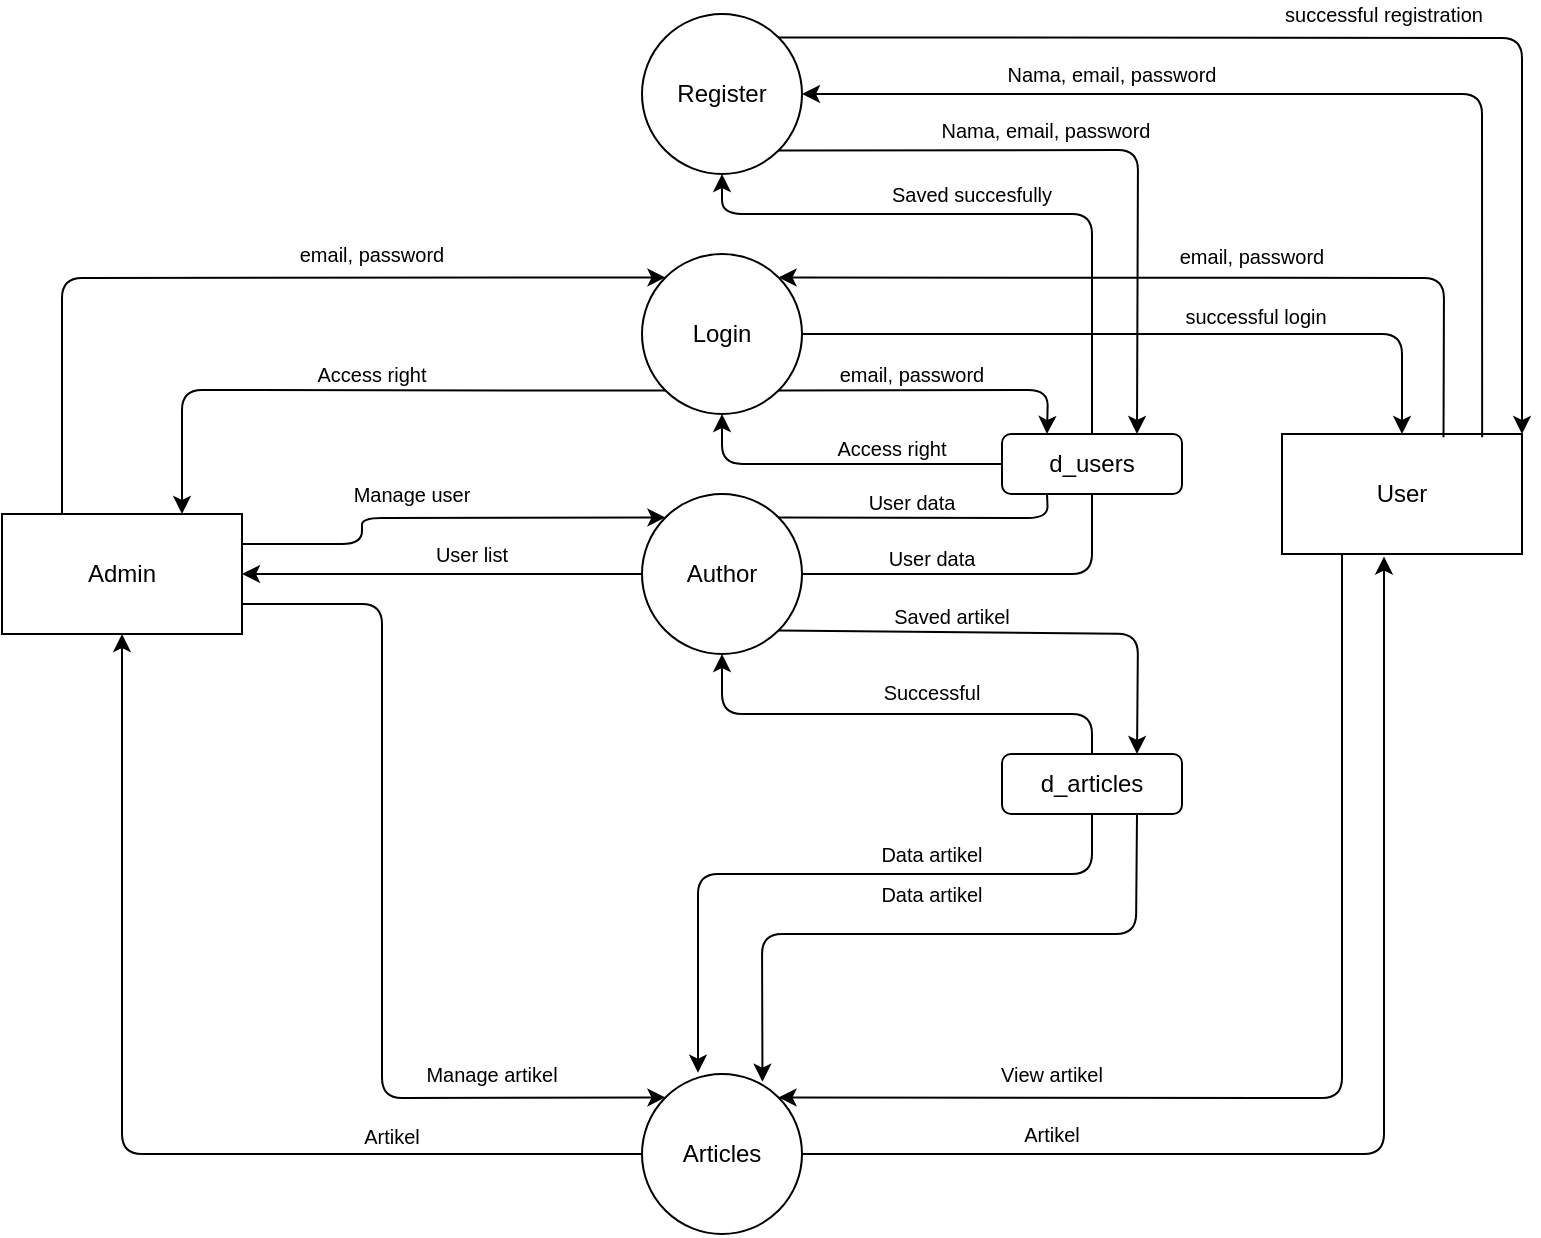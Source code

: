 <mxfile version="13.9.9" type="device"><diagram id="bhPOutkO869CLBbWp-0z" name="Page-1"><mxGraphModel dx="920" dy="595" grid="1" gridSize="10" guides="1" tooltips="1" connect="1" arrows="1" fold="1" page="1" pageScale="1" pageWidth="827" pageHeight="1169" math="0" shadow="0"><root><mxCell id="0"/><mxCell id="1" parent="0"/><mxCell id="esL_2LZ_vQK1DhcNmcTR-1" value="Admin" style="rounded=0;whiteSpace=wrap;html=1;" vertex="1" parent="1"><mxGeometry x="30" y="290" width="120" height="60" as="geometry"/></mxCell><mxCell id="esL_2LZ_vQK1DhcNmcTR-2" value="User" style="rounded=0;whiteSpace=wrap;html=1;" vertex="1" parent="1"><mxGeometry x="670" y="250" width="120" height="60" as="geometry"/></mxCell><mxCell id="esL_2LZ_vQK1DhcNmcTR-3" value="Register" style="ellipse;whiteSpace=wrap;html=1;aspect=fixed;" vertex="1" parent="1"><mxGeometry x="350" y="40" width="80" height="80" as="geometry"/></mxCell><mxCell id="esL_2LZ_vQK1DhcNmcTR-4" value="Login" style="ellipse;whiteSpace=wrap;html=1;aspect=fixed;" vertex="1" parent="1"><mxGeometry x="350" y="160" width="80" height="80" as="geometry"/></mxCell><mxCell id="esL_2LZ_vQK1DhcNmcTR-5" value="Author" style="ellipse;whiteSpace=wrap;html=1;aspect=fixed;" vertex="1" parent="1"><mxGeometry x="350" y="280" width="80" height="80" as="geometry"/></mxCell><mxCell id="esL_2LZ_vQK1DhcNmcTR-6" value="Articles" style="ellipse;whiteSpace=wrap;html=1;aspect=fixed;" vertex="1" parent="1"><mxGeometry x="350" y="570" width="80" height="80" as="geometry"/></mxCell><mxCell id="esL_2LZ_vQK1DhcNmcTR-7" value="" style="endArrow=classic;html=1;exitX=0.25;exitY=0;exitDx=0;exitDy=0;entryX=0;entryY=0;entryDx=0;entryDy=0;" edge="1" parent="1" source="esL_2LZ_vQK1DhcNmcTR-1" target="esL_2LZ_vQK1DhcNmcTR-4"><mxGeometry width="50" height="50" relative="1" as="geometry"><mxPoint x="370" y="250" as="sourcePoint"/><mxPoint x="140" y="180" as="targetPoint"/><Array as="points"><mxPoint x="60" y="172"/></Array></mxGeometry></mxCell><mxCell id="esL_2LZ_vQK1DhcNmcTR-8" value="" style="endArrow=classic;html=1;exitX=0;exitY=1;exitDx=0;exitDy=0;entryX=0.75;entryY=0;entryDx=0;entryDy=0;" edge="1" parent="1" source="esL_2LZ_vQK1DhcNmcTR-4" target="esL_2LZ_vQK1DhcNmcTR-1"><mxGeometry width="50" height="50" relative="1" as="geometry"><mxPoint x="370" y="250" as="sourcePoint"/><mxPoint x="420" y="200" as="targetPoint"/><Array as="points"><mxPoint x="120" y="228"/></Array></mxGeometry></mxCell><mxCell id="esL_2LZ_vQK1DhcNmcTR-9" value="" style="endArrow=classic;html=1;exitX=1;exitY=0.25;exitDx=0;exitDy=0;entryX=0;entryY=0;entryDx=0;entryDy=0;" edge="1" parent="1" source="esL_2LZ_vQK1DhcNmcTR-1" target="esL_2LZ_vQK1DhcNmcTR-5"><mxGeometry width="50" height="50" relative="1" as="geometry"><mxPoint x="240" y="320" as="sourcePoint"/><mxPoint x="290" y="270" as="targetPoint"/><Array as="points"><mxPoint x="210" y="305"/><mxPoint x="210" y="292"/></Array></mxGeometry></mxCell><mxCell id="esL_2LZ_vQK1DhcNmcTR-10" value="" style="endArrow=classic;html=1;exitX=0;exitY=0.5;exitDx=0;exitDy=0;entryX=1;entryY=0.5;entryDx=0;entryDy=0;" edge="1" parent="1" source="esL_2LZ_vQK1DhcNmcTR-5" target="esL_2LZ_vQK1DhcNmcTR-1"><mxGeometry width="50" height="50" relative="1" as="geometry"><mxPoint x="240" y="320" as="sourcePoint"/><mxPoint x="290" y="270" as="targetPoint"/></mxGeometry></mxCell><mxCell id="esL_2LZ_vQK1DhcNmcTR-12" value="" style="endArrow=classic;html=1;exitX=1;exitY=0.75;exitDx=0;exitDy=0;entryX=0;entryY=0;entryDx=0;entryDy=0;" edge="1" parent="1" source="esL_2LZ_vQK1DhcNmcTR-1" target="esL_2LZ_vQK1DhcNmcTR-6"><mxGeometry width="50" height="50" relative="1" as="geometry"><mxPoint x="240" y="390" as="sourcePoint"/><mxPoint x="290" y="340" as="targetPoint"/><Array as="points"><mxPoint x="220" y="335"/><mxPoint x="220" y="582"/></Array></mxGeometry></mxCell><mxCell id="esL_2LZ_vQK1DhcNmcTR-13" value="" style="endArrow=classic;html=1;exitX=1;exitY=0.5;exitDx=0;exitDy=0;entryX=0.5;entryY=0;entryDx=0;entryDy=0;" edge="1" parent="1" source="esL_2LZ_vQK1DhcNmcTR-4" target="esL_2LZ_vQK1DhcNmcTR-2"><mxGeometry width="50" height="50" relative="1" as="geometry"><mxPoint x="540" y="250" as="sourcePoint"/><mxPoint x="590" y="200" as="targetPoint"/><Array as="points"><mxPoint x="730" y="200"/></Array></mxGeometry></mxCell><mxCell id="esL_2LZ_vQK1DhcNmcTR-14" value="" style="endArrow=classic;html=1;exitX=0.673;exitY=0.028;exitDx=0;exitDy=0;entryX=1;entryY=0;entryDx=0;entryDy=0;exitPerimeter=0;" edge="1" parent="1" source="esL_2LZ_vQK1DhcNmcTR-2" target="esL_2LZ_vQK1DhcNmcTR-4"><mxGeometry width="50" height="50" relative="1" as="geometry"><mxPoint x="540" y="250" as="sourcePoint"/><mxPoint x="590" y="200" as="targetPoint"/><Array as="points"><mxPoint x="751" y="172"/></Array></mxGeometry></mxCell><mxCell id="esL_2LZ_vQK1DhcNmcTR-15" value="d_users" style="rounded=1;whiteSpace=wrap;html=1;" vertex="1" parent="1"><mxGeometry x="530" y="250" width="90" height="30" as="geometry"/></mxCell><mxCell id="esL_2LZ_vQK1DhcNmcTR-16" value="" style="endArrow=classic;html=1;exitX=1;exitY=1;exitDx=0;exitDy=0;entryX=0.25;entryY=0;entryDx=0;entryDy=0;" edge="1" parent="1" source="esL_2LZ_vQK1DhcNmcTR-4" target="esL_2LZ_vQK1DhcNmcTR-15"><mxGeometry width="50" height="50" relative="1" as="geometry"><mxPoint x="540" y="250" as="sourcePoint"/><mxPoint x="590" y="200" as="targetPoint"/><Array as="points"><mxPoint x="553" y="228"/></Array></mxGeometry></mxCell><mxCell id="esL_2LZ_vQK1DhcNmcTR-17" value="" style="endArrow=classic;html=1;exitX=0;exitY=0.5;exitDx=0;exitDy=0;entryX=0.5;entryY=1;entryDx=0;entryDy=0;" edge="1" parent="1" source="esL_2LZ_vQK1DhcNmcTR-15" target="esL_2LZ_vQK1DhcNmcTR-4"><mxGeometry width="50" height="50" relative="1" as="geometry"><mxPoint x="540" y="250" as="sourcePoint"/><mxPoint x="590" y="200" as="targetPoint"/><Array as="points"><mxPoint x="390" y="265"/></Array></mxGeometry></mxCell><mxCell id="esL_2LZ_vQK1DhcNmcTR-18" value="" style="endArrow=none;html=1;exitX=1;exitY=0;exitDx=0;exitDy=0;entryX=0.25;entryY=1;entryDx=0;entryDy=0;" edge="1" parent="1" source="esL_2LZ_vQK1DhcNmcTR-5" target="esL_2LZ_vQK1DhcNmcTR-15"><mxGeometry width="50" height="50" relative="1" as="geometry"><mxPoint x="540" y="250" as="sourcePoint"/><mxPoint x="590" y="200" as="targetPoint"/><Array as="points"><mxPoint x="553" y="292"/></Array></mxGeometry></mxCell><mxCell id="esL_2LZ_vQK1DhcNmcTR-19" value="" style="endArrow=none;html=1;entryX=0.5;entryY=1;entryDx=0;entryDy=0;exitX=1;exitY=0.5;exitDx=0;exitDy=0;" edge="1" parent="1" source="esL_2LZ_vQK1DhcNmcTR-5" target="esL_2LZ_vQK1DhcNmcTR-15"><mxGeometry width="50" height="50" relative="1" as="geometry"><mxPoint x="460" y="290" as="sourcePoint"/><mxPoint x="510" y="240" as="targetPoint"/><Array as="points"><mxPoint x="575" y="320"/></Array></mxGeometry></mxCell><mxCell id="esL_2LZ_vQK1DhcNmcTR-20" value="" style="endArrow=classic;html=1;exitX=0.5;exitY=0;exitDx=0;exitDy=0;entryX=0.5;entryY=1;entryDx=0;entryDy=0;" edge="1" parent="1" source="esL_2LZ_vQK1DhcNmcTR-15" target="esL_2LZ_vQK1DhcNmcTR-3"><mxGeometry width="50" height="50" relative="1" as="geometry"><mxPoint x="590" y="210" as="sourcePoint"/><mxPoint x="640" y="160" as="targetPoint"/><Array as="points"><mxPoint x="575" y="140"/><mxPoint x="390" y="140"/></Array></mxGeometry></mxCell><mxCell id="esL_2LZ_vQK1DhcNmcTR-21" value="" style="endArrow=classic;html=1;exitX=1;exitY=1;exitDx=0;exitDy=0;entryX=0.75;entryY=0;entryDx=0;entryDy=0;" edge="1" parent="1" source="esL_2LZ_vQK1DhcNmcTR-3" target="esL_2LZ_vQK1DhcNmcTR-15"><mxGeometry width="50" height="50" relative="1" as="geometry"><mxPoint x="590" y="210" as="sourcePoint"/><mxPoint x="640" y="160" as="targetPoint"/><Array as="points"><mxPoint x="598" y="108"/></Array></mxGeometry></mxCell><mxCell id="esL_2LZ_vQK1DhcNmcTR-22" value="" style="endArrow=classic;html=1;exitX=0.834;exitY=0.028;exitDx=0;exitDy=0;exitPerimeter=0;entryX=1;entryY=0.5;entryDx=0;entryDy=0;" edge="1" parent="1" source="esL_2LZ_vQK1DhcNmcTR-2" target="esL_2LZ_vQK1DhcNmcTR-3"><mxGeometry width="50" height="50" relative="1" as="geometry"><mxPoint x="590" y="210" as="sourcePoint"/><mxPoint x="640" y="160" as="targetPoint"/><Array as="points"><mxPoint x="770" y="80"/></Array></mxGeometry></mxCell><mxCell id="esL_2LZ_vQK1DhcNmcTR-23" value="" style="endArrow=classic;html=1;exitX=1;exitY=0;exitDx=0;exitDy=0;entryX=1;entryY=0;entryDx=0;entryDy=0;" edge="1" parent="1" source="esL_2LZ_vQK1DhcNmcTR-3" target="esL_2LZ_vQK1DhcNmcTR-2"><mxGeometry width="50" height="50" relative="1" as="geometry"><mxPoint x="590" y="210" as="sourcePoint"/><mxPoint x="640" y="160" as="targetPoint"/><Array as="points"><mxPoint x="790" y="52"/></Array></mxGeometry></mxCell><mxCell id="esL_2LZ_vQK1DhcNmcTR-24" value="" style="endArrow=classic;html=1;exitX=0;exitY=0.5;exitDx=0;exitDy=0;entryX=0.5;entryY=1;entryDx=0;entryDy=0;" edge="1" parent="1" source="esL_2LZ_vQK1DhcNmcTR-6" target="esL_2LZ_vQK1DhcNmcTR-1"><mxGeometry width="50" height="50" relative="1" as="geometry"><mxPoint x="280" y="420" as="sourcePoint"/><mxPoint x="330" y="370" as="targetPoint"/><Array as="points"><mxPoint x="90" y="610"/></Array></mxGeometry></mxCell><mxCell id="esL_2LZ_vQK1DhcNmcTR-25" value="" style="endArrow=classic;html=1;exitX=0.25;exitY=1;exitDx=0;exitDy=0;entryX=1;entryY=0;entryDx=0;entryDy=0;" edge="1" parent="1" source="esL_2LZ_vQK1DhcNmcTR-2" target="esL_2LZ_vQK1DhcNmcTR-6"><mxGeometry width="50" height="50" relative="1" as="geometry"><mxPoint x="370" y="440" as="sourcePoint"/><mxPoint x="420" y="390" as="targetPoint"/><Array as="points"><mxPoint x="700" y="582"/></Array></mxGeometry></mxCell><mxCell id="esL_2LZ_vQK1DhcNmcTR-26" value="" style="endArrow=classic;html=1;exitX=1;exitY=0.5;exitDx=0;exitDy=0;entryX=0.425;entryY=1.021;entryDx=0;entryDy=0;entryPerimeter=0;" edge="1" parent="1" source="esL_2LZ_vQK1DhcNmcTR-6" target="esL_2LZ_vQK1DhcNmcTR-2"><mxGeometry width="50" height="50" relative="1" as="geometry"><mxPoint x="370" y="440" as="sourcePoint"/><mxPoint x="420" y="390" as="targetPoint"/><Array as="points"><mxPoint x="721" y="610"/></Array></mxGeometry></mxCell><mxCell id="esL_2LZ_vQK1DhcNmcTR-27" value="d_articles" style="rounded=1;whiteSpace=wrap;html=1;" vertex="1" parent="1"><mxGeometry x="530" y="410" width="90" height="30" as="geometry"/></mxCell><mxCell id="esL_2LZ_vQK1DhcNmcTR-28" value="" style="endArrow=classic;html=1;exitX=1;exitY=1;exitDx=0;exitDy=0;entryX=0.75;entryY=0;entryDx=0;entryDy=0;" edge="1" parent="1" source="esL_2LZ_vQK1DhcNmcTR-5" target="esL_2LZ_vQK1DhcNmcTR-27"><mxGeometry width="50" height="50" relative="1" as="geometry"><mxPoint x="370" y="440" as="sourcePoint"/><mxPoint x="420" y="390" as="targetPoint"/><Array as="points"><mxPoint x="598" y="350"/></Array></mxGeometry></mxCell><mxCell id="esL_2LZ_vQK1DhcNmcTR-29" value="" style="endArrow=classic;html=1;exitX=0.5;exitY=0;exitDx=0;exitDy=0;entryX=0.5;entryY=1;entryDx=0;entryDy=0;" edge="1" parent="1" source="esL_2LZ_vQK1DhcNmcTR-27" target="esL_2LZ_vQK1DhcNmcTR-5"><mxGeometry width="50" height="50" relative="1" as="geometry"><mxPoint x="370" y="440" as="sourcePoint"/><mxPoint x="420" y="390" as="targetPoint"/><Array as="points"><mxPoint x="575" y="390"/><mxPoint x="390" y="390"/></Array></mxGeometry></mxCell><mxCell id="esL_2LZ_vQK1DhcNmcTR-30" value="" style="endArrow=classic;html=1;exitX=0.75;exitY=1;exitDx=0;exitDy=0;entryX=0.753;entryY=0.048;entryDx=0;entryDy=0;entryPerimeter=0;" edge="1" parent="1" source="esL_2LZ_vQK1DhcNmcTR-27" target="esL_2LZ_vQK1DhcNmcTR-6"><mxGeometry width="50" height="50" relative="1" as="geometry"><mxPoint x="400" y="460" as="sourcePoint"/><mxPoint x="450" y="410" as="targetPoint"/><Array as="points"><mxPoint x="597" y="500"/><mxPoint x="410" y="500"/></Array></mxGeometry></mxCell><mxCell id="esL_2LZ_vQK1DhcNmcTR-31" value="" style="endArrow=classic;html=1;exitX=0.5;exitY=1;exitDx=0;exitDy=0;entryX=0.35;entryY=-0.008;entryDx=0;entryDy=0;entryPerimeter=0;" edge="1" parent="1" source="esL_2LZ_vQK1DhcNmcTR-27" target="esL_2LZ_vQK1DhcNmcTR-6"><mxGeometry width="50" height="50" relative="1" as="geometry"><mxPoint x="400" y="460" as="sourcePoint"/><mxPoint x="450" y="410" as="targetPoint"/><Array as="points"><mxPoint x="575" y="470"/><mxPoint x="378" y="470"/></Array></mxGeometry></mxCell><mxCell id="esL_2LZ_vQK1DhcNmcTR-32" value="&lt;font style=&quot;font-size: 10px&quot;&gt;email, password&lt;/font&gt;" style="text;html=1;strokeColor=none;fillColor=none;align=center;verticalAlign=middle;whiteSpace=wrap;rounded=0;" vertex="1" parent="1"><mxGeometry x="170" y="160" width="90" as="geometry"/></mxCell><mxCell id="esL_2LZ_vQK1DhcNmcTR-33" value="&lt;font style=&quot;font-size: 10px&quot;&gt;Access right&lt;/font&gt;" style="text;html=1;strokeColor=none;fillColor=none;align=center;verticalAlign=middle;whiteSpace=wrap;rounded=0;" vertex="1" parent="1"><mxGeometry x="170" y="220" width="90" as="geometry"/></mxCell><mxCell id="esL_2LZ_vQK1DhcNmcTR-34" value="&lt;font style=&quot;font-size: 10px&quot;&gt;Manage user&lt;/font&gt;" style="text;html=1;strokeColor=none;fillColor=none;align=center;verticalAlign=middle;whiteSpace=wrap;rounded=0;" vertex="1" parent="1"><mxGeometry x="190" y="280" width="90" as="geometry"/></mxCell><mxCell id="esL_2LZ_vQK1DhcNmcTR-35" value="&lt;font style=&quot;font-size: 10px&quot;&gt;User list&lt;/font&gt;" style="text;html=1;strokeColor=none;fillColor=none;align=center;verticalAlign=middle;whiteSpace=wrap;rounded=0;" vertex="1" parent="1"><mxGeometry x="220" y="310" width="90" as="geometry"/></mxCell><mxCell id="esL_2LZ_vQK1DhcNmcTR-36" value="&lt;span style=&quot;font-size: 10px&quot;&gt;email, password&lt;/span&gt;" style="text;html=1;strokeColor=none;fillColor=none;align=center;verticalAlign=middle;whiteSpace=wrap;rounded=0;" vertex="1" parent="1"><mxGeometry x="440" y="220" width="90" as="geometry"/></mxCell><mxCell id="esL_2LZ_vQK1DhcNmcTR-37" value="&lt;font style=&quot;font-size: 10px&quot;&gt;Access right&lt;/font&gt;" style="text;html=1;strokeColor=none;fillColor=none;align=center;verticalAlign=middle;whiteSpace=wrap;rounded=0;" vertex="1" parent="1"><mxGeometry x="430" y="257" width="90" as="geometry"/></mxCell><mxCell id="esL_2LZ_vQK1DhcNmcTR-38" value="&lt;font style=&quot;font-size: 10px&quot;&gt;User data&lt;/font&gt;" style="text;html=1;strokeColor=none;fillColor=none;align=center;verticalAlign=middle;whiteSpace=wrap;rounded=0;" vertex="1" parent="1"><mxGeometry x="440" y="284" width="90" as="geometry"/></mxCell><mxCell id="esL_2LZ_vQK1DhcNmcTR-40" value="&lt;font style=&quot;font-size: 10px&quot;&gt;User data&lt;/font&gt;" style="text;html=1;strokeColor=none;fillColor=none;align=center;verticalAlign=middle;whiteSpace=wrap;rounded=0;" vertex="1" parent="1"><mxGeometry x="450" y="312" width="90" as="geometry"/></mxCell><mxCell id="esL_2LZ_vQK1DhcNmcTR-42" value="&lt;span style=&quot;font-size: 10px&quot;&gt;Nama, email, password&lt;/span&gt;" style="text;html=1;strokeColor=none;fillColor=none;align=center;verticalAlign=middle;whiteSpace=wrap;rounded=0;" vertex="1" parent="1"><mxGeometry x="530" y="70" width="110" as="geometry"/></mxCell><mxCell id="esL_2LZ_vQK1DhcNmcTR-45" value="&lt;span style=&quot;font-size: 10px&quot;&gt;Nama, email, password&lt;/span&gt;" style="text;html=1;strokeColor=none;fillColor=none;align=center;verticalAlign=middle;whiteSpace=wrap;rounded=0;" vertex="1" parent="1"><mxGeometry x="497" y="98" width="110" as="geometry"/></mxCell><mxCell id="esL_2LZ_vQK1DhcNmcTR-46" value="&lt;span style=&quot;font-size: 10px&quot;&gt;Saved succesfully&lt;/span&gt;" style="text;html=1;strokeColor=none;fillColor=none;align=center;verticalAlign=middle;whiteSpace=wrap;rounded=0;" vertex="1" parent="1"><mxGeometry x="460" y="130" width="110" as="geometry"/></mxCell><mxCell id="esL_2LZ_vQK1DhcNmcTR-47" value="&lt;span style=&quot;font-size: 10px&quot;&gt;email, password&lt;/span&gt;" style="text;html=1;strokeColor=none;fillColor=none;align=center;verticalAlign=middle;whiteSpace=wrap;rounded=0;" vertex="1" parent="1"><mxGeometry x="610" y="161" width="90" as="geometry"/></mxCell><mxCell id="esL_2LZ_vQK1DhcNmcTR-48" value="&lt;span style=&quot;font-size: 10px&quot;&gt;successful login&lt;/span&gt;" style="text;html=1;strokeColor=none;fillColor=none;align=center;verticalAlign=middle;whiteSpace=wrap;rounded=0;" vertex="1" parent="1"><mxGeometry x="612" y="191" width="90" as="geometry"/></mxCell><mxCell id="esL_2LZ_vQK1DhcNmcTR-49" value="&lt;span style=&quot;font-size: 10px&quot;&gt;successful registration&lt;br&gt;&lt;/span&gt;" style="text;html=1;strokeColor=none;fillColor=none;align=center;verticalAlign=middle;whiteSpace=wrap;rounded=0;" vertex="1" parent="1"><mxGeometry x="660" y="40" width="122" as="geometry"/></mxCell><mxCell id="esL_2LZ_vQK1DhcNmcTR-50" value="&lt;font style=&quot;font-size: 10px&quot;&gt;View artikel&lt;/font&gt;" style="text;html=1;strokeColor=none;fillColor=none;align=center;verticalAlign=middle;whiteSpace=wrap;rounded=0;" vertex="1" parent="1"><mxGeometry x="510" y="570" width="90" as="geometry"/></mxCell><mxCell id="esL_2LZ_vQK1DhcNmcTR-51" value="&lt;font style=&quot;font-size: 10px&quot;&gt;Artikel&lt;/font&gt;" style="text;html=1;strokeColor=none;fillColor=none;align=center;verticalAlign=middle;whiteSpace=wrap;rounded=0;" vertex="1" parent="1"><mxGeometry x="510" y="600" width="90" as="geometry"/></mxCell><mxCell id="esL_2LZ_vQK1DhcNmcTR-52" value="&lt;font style=&quot;font-size: 10px&quot;&gt;Data artikel&lt;/font&gt;" style="text;html=1;strokeColor=none;fillColor=none;align=center;verticalAlign=middle;whiteSpace=wrap;rounded=0;" vertex="1" parent="1"><mxGeometry x="450" y="480" width="90" as="geometry"/></mxCell><mxCell id="esL_2LZ_vQK1DhcNmcTR-55" value="&lt;font style=&quot;font-size: 10px&quot;&gt;Data artikel&lt;/font&gt;" style="text;html=1;strokeColor=none;fillColor=none;align=center;verticalAlign=middle;whiteSpace=wrap;rounded=0;" vertex="1" parent="1"><mxGeometry x="450" y="460" width="90" as="geometry"/></mxCell><mxCell id="esL_2LZ_vQK1DhcNmcTR-56" value="&lt;font style=&quot;font-size: 10px&quot;&gt;Saved artikel&lt;/font&gt;" style="text;html=1;strokeColor=none;fillColor=none;align=center;verticalAlign=middle;whiteSpace=wrap;rounded=0;" vertex="1" parent="1"><mxGeometry x="460" y="341" width="90" as="geometry"/></mxCell><mxCell id="esL_2LZ_vQK1DhcNmcTR-57" value="&lt;font style=&quot;font-size: 10px&quot;&gt;Successful&lt;/font&gt;" style="text;html=1;strokeColor=none;fillColor=none;align=center;verticalAlign=middle;whiteSpace=wrap;rounded=0;" vertex="1" parent="1"><mxGeometry x="450" y="379" width="90" as="geometry"/></mxCell><mxCell id="esL_2LZ_vQK1DhcNmcTR-58" value="&lt;font style=&quot;font-size: 10px&quot;&gt;Artikel&lt;/font&gt;" style="text;html=1;strokeColor=none;fillColor=none;align=center;verticalAlign=middle;whiteSpace=wrap;rounded=0;" vertex="1" parent="1"><mxGeometry x="180" y="581" width="90" height="40" as="geometry"/></mxCell><mxCell id="esL_2LZ_vQK1DhcNmcTR-59" value="&lt;span style=&quot;font-size: 10px&quot;&gt;Manage artikel&lt;/span&gt;" style="text;html=1;strokeColor=none;fillColor=none;align=center;verticalAlign=middle;whiteSpace=wrap;rounded=0;" vertex="1" parent="1"><mxGeometry x="230" y="550" width="90" height="40" as="geometry"/></mxCell></root></mxGraphModel></diagram></mxfile>